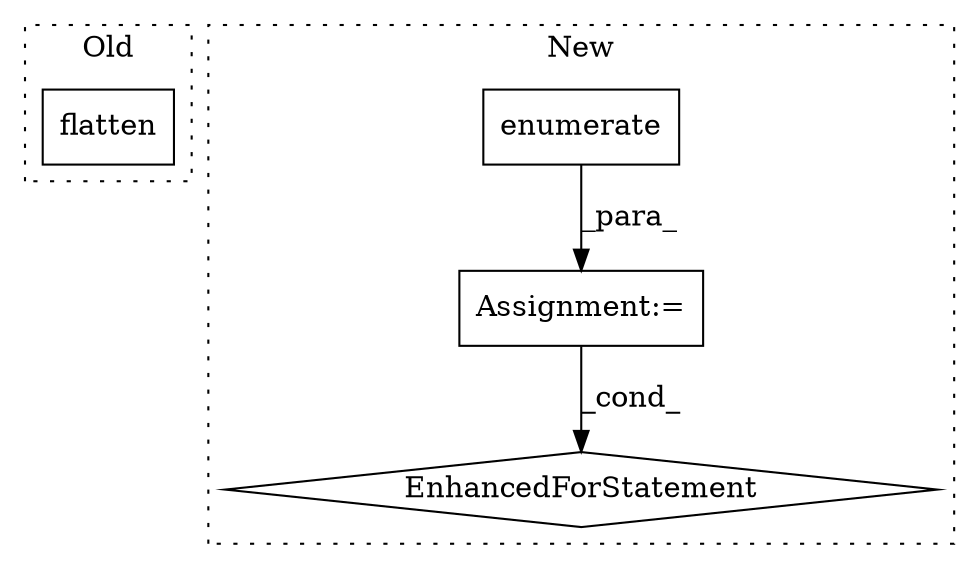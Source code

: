 digraph G {
subgraph cluster0 {
1 [label="flatten" a="32" s="3800,3812" l="8,1" shape="box"];
label = "Old";
style="dotted";
}
subgraph cluster1 {
2 [label="enumerate" a="32" s="3735,3760" l="10,1" shape="box"];
3 [label="EnhancedForStatement" a="70" s="3663,3761" l="63,2" shape="diamond"];
4 [label="Assignment:=" a="7" s="3663,3761" l="63,2" shape="box"];
label = "New";
style="dotted";
}
2 -> 4 [label="_para_"];
4 -> 3 [label="_cond_"];
}